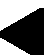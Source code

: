 %D \module
%D   [       file=mp-symb.mp,
%D        version=very old,
%D          title=\CONTEXT\ \METAPOST\ graphics,
%D       subtitle=navigation symbol macros,
%D         author=Hans Hagen,
%D           date=\currentdate,
%D      copyright={PRAGMA / Hans Hagen \& Ton Otten}]
%C
%C This module is part of the \CONTEXT\ macro||package and is
%C therefore copyrighted by \PRAGMA. See mreadme.pdf for
%C details.

%D Instead of these symbols, you can use the \type {contnav}
%D font by Taco Hoekwater that is derived form this file. 

u  := 3;
h  := 5u;
wt := 5u;
wb := .25wt;
o  := .1u;
pw := .5u;

drawoptions (withpen pencircle scaled pw);

path lefttriangle, righttriangle, sublefttriangle, subrighttriangle;

pair s ; s = (2wb,0) ;


x1t = x2t = 0;
x3t = wt;
y3t = .5h;
z1t-z2t = (z3t-z2t) rotated 60;

z4t = (z2t--z3t) intersectionpoint ((z1t--z2t) shifted s) ;
z5t = (z3t--z1t) intersectionpoint ((z1t--z2t) shifted s) ;

righttriangle = z1t--z2t--z3t--cycle;
lefttriangle = righttriangle rotatedaround((0,.5h), 180) shifted (wt,0);

subrighttriangle = z4t--((z2t--z3t--z1t) shifted s)--z5t ;
sublefttriangle  = subrighttriangle rotatedaround((0,.5h), 180) shifted (wt,0);

path sidebar;

x1b = x4b = 0;
x2b = x3b = wb;
y1b = y2b = y1t;
y3b = y4b = y2t;

sidebar = z1b--z2b--z3b--z4b--cycle;

path midbar, onebar, twobar;

hh = abs(y1t-y2t);

%midbar := unitsquare scaled 2hh/3;
midbar := unitsquare scaled hh;
onebar := unitsquare xscaled (hh/3) yscaled hh;
twobar := onebar;

def prepareglyph =
  drawoptions (withpen pencircle scaled .5u);
enddef;

def finishglyph =
  set_outer_boundingbox currentpicture;
  bboxmargin := o;
  setbounds currentpicture to bbox currentpicture;
%  draw boundingbox currentpicture withcolor red withpen pencircle scaled 1;
enddef;

beginfig  (1);
  prepareglyph;
  fill lefttriangle;
  draw lefttriangle;  % draw gets the bbox right, filldraw doesn't
  finishglyph;
endfig;

beginfig  (2);
  prepareglyph;
  fill righttriangle;
  draw righttriangle;
  finishglyph;
endfig;

beginfig  (3);
  prepareglyph;
  fill sidebar;
  draw sidebar;
  fill lefttriangle shifted (.5s);
  draw lefttriangle shifted (.5s);
  finishglyph;
endfig;

beginfig  (4);
  prepareglyph;
  fill righttriangle;
  draw righttriangle;
  fill sidebar shifted (wt,0);
  draw sidebar shifted (wt,0);
  finishglyph;
endfig;

beginfig  (5);
  prepareglyph;
  fill lefttriangle;
  draw lefttriangle;
  fill lefttriangle shifted s;
  draw lefttriangle shifted s;
  finishglyph;
endfig;

beginfig  (6);
  prepareglyph;
  fill righttriangle;
  draw righttriangle;
  fill righttriangle shifted s;
  draw righttriangle shifted s;
  finishglyph;
endfig;

beginfig  (7);
  prepareglyph;
  fill midbar;
  draw midbar;
  finishglyph;
endfig;

beginfig  (8);
  prepareglyph;
  fill onebar;
  draw onebar;
  finishglyph;
endfig;

beginfig  (9);
  prepareglyph;
  fill twobar;
  draw twobar;
  fill twobar shifted (pw+hh/2,0);
  draw twobar shifted (pw+hh/2,0);
  finishglyph;
endfig;

beginfig(101);
  prepareglyph;
  draw lefttriangle;
  finishglyph;
endfig;

beginfig(102);
  prepareglyph;
  draw righttriangle;
  finishglyph;
endfig;

beginfig(103);
  prepareglyph;
  draw sidebar;
  draw lefttriangle shifted (.5s);
  finishglyph;
endfig;

beginfig(104);
  prepareglyph;
  draw righttriangle;
  draw sidebar shifted (wt,0);
  finishglyph;
endfig;

beginfig(105);
  prepareglyph;
  draw lefttriangle;
  draw lefttriangle shifted s;
  finishglyph;
endfig;

beginfig(106);
  prepareglyph;
  draw righttriangle;
  draw righttriangle shifted s;
  finishglyph;
endfig;

beginfig(107);
  prepareglyph;
  draw midbar;
  finishglyph;
endfig;

beginfig(108);
  prepareglyph;
  draw onebar;
  finishglyph;
endfig;

beginfig(109);
  prepareglyph;
  draw twobar;
  draw twobar shifted (pw+hh/2,0);
  finishglyph;
endfig;

beginfig(201);
  prepareglyph;
  draw lefttriangle;
  finishglyph;
endfig;

beginfig(202);
  prepareglyph;
  draw righttriangle;
  finishglyph;
endfig;

beginfig(203);
  prepareglyph;
  draw sidebar;
  draw lefttriangle shifted (.5s);
  finishglyph;
endfig;

beginfig(204);
  prepareglyph;
  draw righttriangle;
  draw sidebar shifted (wt,0);
  finishglyph;
endfig;

beginfig(205);
  prepareglyph;
  draw sublefttriangle shifted s;
  draw lefttriangle shifted s;
  finishglyph;
endfig;

beginfig(206);
  prepareglyph;
  draw subrighttriangle;
  draw righttriangle;
  finishglyph;
endfig;

beginfig(207);
  prepareglyph;
  draw midbar;
  finishglyph;
endfig;

beginfig(208);
  prepareglyph;
  draw onebar;
  finishglyph;
endfig;

beginfig(209);
  prepareglyph;
  draw twobar;
  draw twobar shifted (pw+hh/2,0);
  finishglyph;
endfig;


beginfig(999);

picture collection []  ; 

prepareglyph ; 
draw lefttriangle ; 
finishglyph ;
collection[201] := currentpicture ; 
currentpicture := nullpicture ; 

prepareglyph ; 
draw righttriangle ; 
finishglyph ;
collection[202] := currentpicture ; 
currentpicture := nullpicture ; 

prepareglyph ; 
draw sidebar ; 
draw lefttriangle shifted (.5s) ;
finishglyph ;
collection[203] := currentpicture ; 
currentpicture := nullpicture ; 

prepareglyph ; 
draw righttriangle ; 
draw sidebar shifted (wt,0) ; 
finishglyph ;
collection[204] := currentpicture ; 
currentpicture := nullpicture ; 

prepareglyph ; 
draw sublefttriangle shifted s ; 
draw lefttriangle shifted s ;
finishglyph ;
collection[205] := currentpicture ; 
currentpicture := nullpicture ; 

prepareglyph ;
draw subrighttriangle ;
draw righttriangle ;
finishglyph ;
collection[206] := currentpicture ; 
currentpicture := nullpicture ; 

prepareglyph ;
draw midbar ;
finishglyph ;
collection[207] := currentpicture ; 
currentpicture := nullpicture ; 

prepareglyph ;
draw onebar ;
finishglyph ;
collection[208] := currentpicture ; 
currentpicture := nullpicture ; 

prepareglyph ;
draw twobar ;
draw twobar shifted (pw+hh/2,0) ;
finishglyph ;
collection[209] := currentpicture ; 
currentpicture := nullpicture ; 

for i=201 upto 209 : 
  collection[i] := collection[i] shifted - center collection[i] ;
endfor ; 

addto currentpicture also collection[205] shifted (   0,   0) 
  withcolor (.3,.4,.5) ;
addto currentpicture also collection[202] shifted (   0,1.5h) 
  withcolor (.5,.6,.7) ;
addto currentpicture also collection[201] shifted (1.5h,   0) 
  withcolor (.6,.7,.8) ;
addto currentpicture also collection[206] shifted (1.5h,1.5h) 
  withcolor (.4,.5,.6) ;

collection[210] := currentpicture ; 
currentpicture := nullpicture ; 

bboxmargin := .25u; 

fill bbox collection[210] withcolor .95(1,1,0);
addto currentpicture also collection[210] ; 

endfig ; 

end
